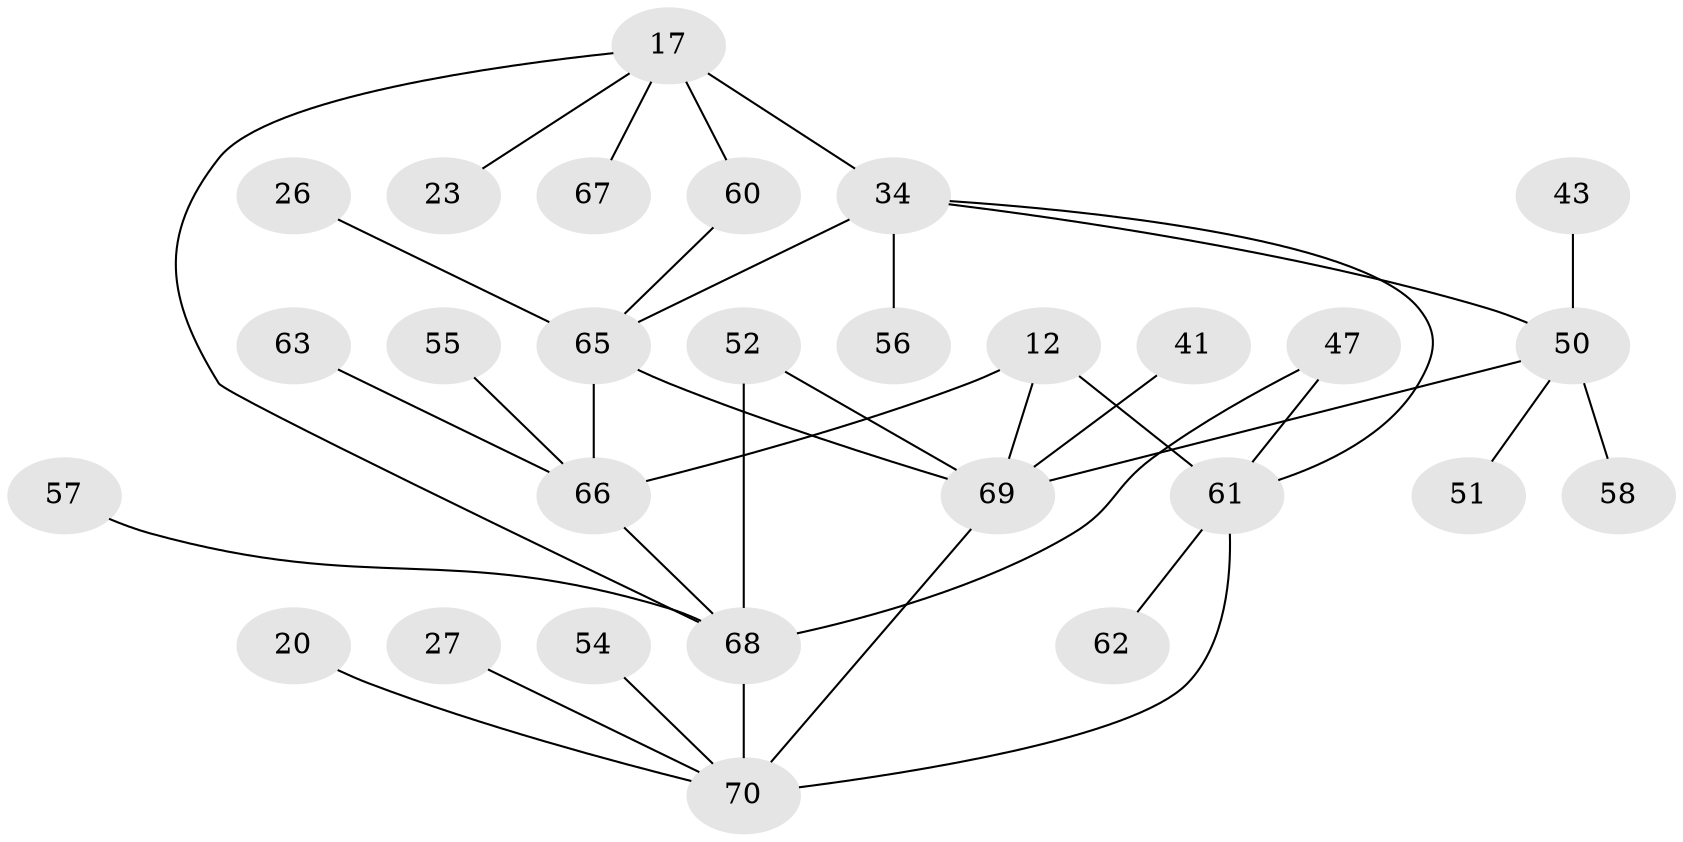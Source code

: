 // original degree distribution, {7: 0.05714285714285714, 2: 0.17142857142857143, 6: 0.04285714285714286, 5: 0.04285714285714286, 10: 0.014285714285714285, 4: 0.08571428571428572, 1: 0.5428571428571428, 3: 0.04285714285714286}
// Generated by graph-tools (version 1.1) at 2025/57/03/04/25 21:57:17]
// undirected, 28 vertices, 36 edges
graph export_dot {
graph [start="1"]
  node [color=gray90,style=filled];
  12;
  17 [super="+14"];
  20;
  23;
  26;
  27;
  34 [super="+33+15+22"];
  41;
  43;
  47 [super="+18"];
  50 [super="+4"];
  51;
  52 [super="+39"];
  54;
  55 [super="+48"];
  56 [super="+49"];
  57;
  58;
  60 [super="+24+30+37"];
  61 [super="+21+11+29"];
  62 [super="+53"];
  63 [super="+59"];
  65 [super="+1"];
  66 [super="+64+3"];
  67;
  68 [super="+7+36+44"];
  69 [super="+28+38+6+16"];
  70 [super="+9"];
  12 -- 69;
  12 -- 61 [weight=2];
  12 -- 66;
  17 -- 34 [weight=2];
  17 -- 67;
  17 -- 68;
  17 -- 23;
  17 -- 60;
  20 -- 70;
  26 -- 65;
  27 -- 70;
  34 -- 56;
  34 -- 61;
  34 -- 65;
  34 -- 50;
  41 -- 69;
  43 -- 50;
  47 -- 68;
  47 -- 61;
  50 -- 51;
  50 -- 69 [weight=2];
  50 -- 58;
  52 -- 68;
  52 -- 69;
  54 -- 70;
  55 -- 66;
  57 -- 68;
  60 -- 65;
  61 -- 70;
  61 -- 62;
  63 -- 66;
  65 -- 69;
  65 -- 66 [weight=2];
  66 -- 68;
  68 -- 70 [weight=2];
  69 -- 70;
}
